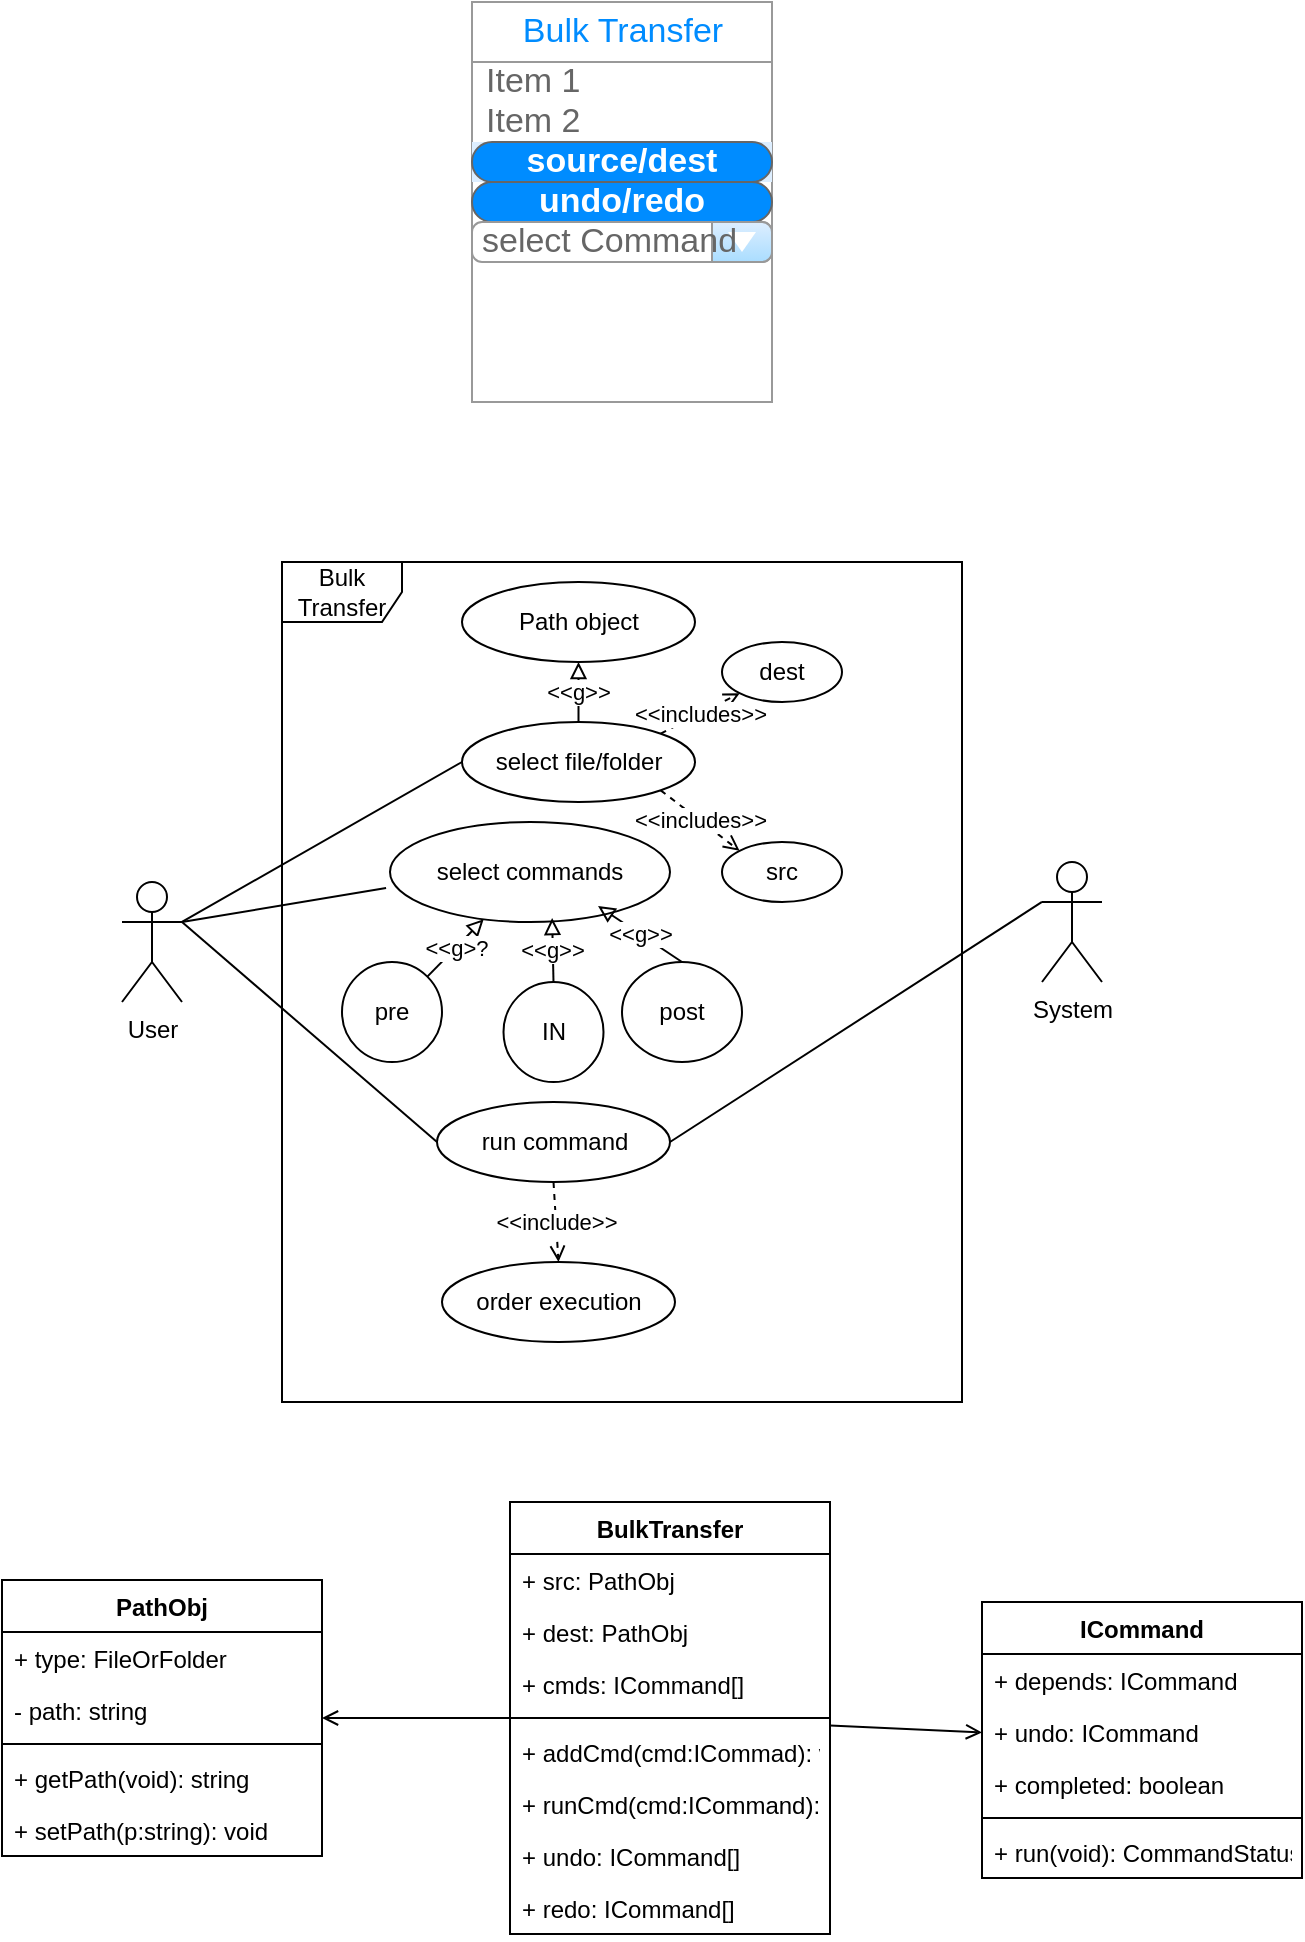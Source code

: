 <mxfile version="13.4.5" type="device"><diagram id="7j7C17ZgfqudAgx4nx6y" name="Page-1"><mxGraphModel dx="1086" dy="1975" grid="1" gridSize="10" guides="1" tooltips="1" connect="1" arrows="1" fold="1" page="1" pageScale="1" pageWidth="827" pageHeight="1169" math="0" shadow="0"><root><mxCell id="0"/><mxCell id="1" parent="0"/><mxCell id="83aOBil-A6SWheN3qmVX-1" value="Bulk Transfer" style="shape=umlFrame;whiteSpace=wrap;html=1;" parent="1" vertex="1"><mxGeometry x="220" y="180" width="340" height="420" as="geometry"/></mxCell><mxCell id="83aOBil-A6SWheN3qmVX-15" style="edgeStyle=none;rounded=0;orthogonalLoop=1;jettySize=auto;html=1;exitX=1;exitY=0.333;exitDx=0;exitDy=0;exitPerimeter=0;entryX=0;entryY=0.5;entryDx=0;entryDy=0;endArrow=none;endFill=0;" parent="1" source="83aOBil-A6SWheN3qmVX-2" target="83aOBil-A6SWheN3qmVX-10" edge="1"><mxGeometry relative="1" as="geometry"/></mxCell><mxCell id="83aOBil-A6SWheN3qmVX-2" value="User" style="shape=umlActor;verticalLabelPosition=bottom;verticalAlign=top;html=1;" parent="1" vertex="1"><mxGeometry x="140" y="340" width="30" height="60" as="geometry"/></mxCell><mxCell id="83aOBil-A6SWheN3qmVX-3" value="System" style="shape=umlActor;verticalLabelPosition=bottom;verticalAlign=top;html=1;" parent="1" vertex="1"><mxGeometry x="600" y="330" width="30" height="60" as="geometry"/></mxCell><mxCell id="83aOBil-A6SWheN3qmVX-5" value="Path object" style="ellipse;whiteSpace=wrap;html=1;" parent="1" vertex="1"><mxGeometry x="310" y="190" width="116.5" height="40" as="geometry"/></mxCell><mxCell id="83aOBil-A6SWheN3qmVX-6" value="select commands" style="ellipse;whiteSpace=wrap;html=1;" parent="1" vertex="1"><mxGeometry x="274" y="310" width="140" height="50" as="geometry"/></mxCell><mxCell id="83aOBil-A6SWheN3qmVX-13" value="&amp;lt;&amp;lt;g&amp;gt;&amp;gt;" style="edgeStyle=none;rounded=0;orthogonalLoop=1;jettySize=auto;html=1;exitX=0.5;exitY=0;exitDx=0;exitDy=0;entryX=0.743;entryY=0.84;entryDx=0;entryDy=0;entryPerimeter=0;endArrow=block;endFill=0;" parent="1" source="83aOBil-A6SWheN3qmVX-7" target="83aOBil-A6SWheN3qmVX-6" edge="1"><mxGeometry relative="1" as="geometry"/></mxCell><mxCell id="83aOBil-A6SWheN3qmVX-7" value="post" style="ellipse;whiteSpace=wrap;html=1;" parent="1" vertex="1"><mxGeometry x="390" y="380" width="60" height="50" as="geometry"/></mxCell><mxCell id="83aOBil-A6SWheN3qmVX-11" value="&amp;lt;&amp;lt;g&amp;gt;?" style="rounded=0;orthogonalLoop=1;jettySize=auto;html=1;exitX=1;exitY=0;exitDx=0;exitDy=0;endArrow=block;endFill=0;" parent="1" source="83aOBil-A6SWheN3qmVX-8" target="83aOBil-A6SWheN3qmVX-6" edge="1"><mxGeometry relative="1" as="geometry"/></mxCell><mxCell id="83aOBil-A6SWheN3qmVX-8" value="pre" style="ellipse;whiteSpace=wrap;html=1;" parent="1" vertex="1"><mxGeometry x="250" y="380" width="50" height="50" as="geometry"/></mxCell><mxCell id="83aOBil-A6SWheN3qmVX-12" value="&amp;lt;&amp;lt;g&amp;gt;&amp;gt;" style="edgeStyle=none;rounded=0;orthogonalLoop=1;jettySize=auto;html=1;exitX=0.5;exitY=0;exitDx=0;exitDy=0;entryX=0.579;entryY=0.96;entryDx=0;entryDy=0;entryPerimeter=0;endArrow=block;endFill=0;" parent="1" source="83aOBil-A6SWheN3qmVX-9" target="83aOBil-A6SWheN3qmVX-6" edge="1"><mxGeometry relative="1" as="geometry"/></mxCell><mxCell id="83aOBil-A6SWheN3qmVX-9" value="IN" style="ellipse;whiteSpace=wrap;html=1;" parent="1" vertex="1"><mxGeometry x="330.75" y="390" width="50" height="50" as="geometry"/></mxCell><mxCell id="83aOBil-A6SWheN3qmVX-14" value="&amp;lt;&amp;lt;g&amp;gt;&amp;gt;" style="edgeStyle=none;rounded=0;orthogonalLoop=1;jettySize=auto;html=1;exitX=0.5;exitY=0;exitDx=0;exitDy=0;endArrow=block;endFill=0;" parent="1" source="83aOBil-A6SWheN3qmVX-10" target="83aOBil-A6SWheN3qmVX-5" edge="1"><mxGeometry relative="1" as="geometry"><mxPoint x="368" y="240" as="targetPoint"/></mxGeometry></mxCell><mxCell id="83aOBil-A6SWheN3qmVX-26" value="&amp;lt;&amp;lt;includes&amp;gt;&amp;gt;" style="edgeStyle=none;rounded=0;orthogonalLoop=1;jettySize=auto;html=1;dashed=1;endArrow=open;endFill=0;exitX=1;exitY=0;exitDx=0;exitDy=0;" parent="1" source="83aOBil-A6SWheN3qmVX-10" target="83aOBil-A6SWheN3qmVX-24" edge="1"><mxGeometry relative="1" as="geometry"/></mxCell><mxCell id="83aOBil-A6SWheN3qmVX-27" value="&amp;lt;&amp;lt;includes&amp;gt;&amp;gt;" style="edgeStyle=none;rounded=0;orthogonalLoop=1;jettySize=auto;html=1;exitX=1;exitY=1;exitDx=0;exitDy=0;entryX=0;entryY=0;entryDx=0;entryDy=0;dashed=1;endArrow=open;endFill=0;" parent="1" source="83aOBil-A6SWheN3qmVX-10" target="83aOBil-A6SWheN3qmVX-25" edge="1"><mxGeometry relative="1" as="geometry"/></mxCell><mxCell id="83aOBil-A6SWheN3qmVX-10" value="select file/folder" style="ellipse;whiteSpace=wrap;html=1;" parent="1" vertex="1"><mxGeometry x="310" y="260" width="116.5" height="40" as="geometry"/></mxCell><mxCell id="83aOBil-A6SWheN3qmVX-17" style="edgeStyle=none;rounded=0;orthogonalLoop=1;jettySize=auto;html=1;exitX=0;exitY=0.5;exitDx=0;exitDy=0;endArrow=none;endFill=0;" parent="1" source="83aOBil-A6SWheN3qmVX-16" edge="1"><mxGeometry relative="1" as="geometry"><mxPoint x="170" y="360" as="targetPoint"/></mxGeometry></mxCell><mxCell id="83aOBil-A6SWheN3qmVX-18" style="edgeStyle=none;rounded=0;orthogonalLoop=1;jettySize=auto;html=1;exitX=1;exitY=0.5;exitDx=0;exitDy=0;entryX=0;entryY=0.333;entryDx=0;entryDy=0;entryPerimeter=0;endArrow=none;endFill=0;" parent="1" source="83aOBil-A6SWheN3qmVX-16" target="83aOBil-A6SWheN3qmVX-3" edge="1"><mxGeometry relative="1" as="geometry"/></mxCell><mxCell id="83aOBil-A6SWheN3qmVX-21" value="&amp;lt;&amp;lt;include&amp;gt;&amp;gt;" style="edgeStyle=none;rounded=0;orthogonalLoop=1;jettySize=auto;html=1;exitX=0.5;exitY=1;exitDx=0;exitDy=0;entryX=0.5;entryY=0;entryDx=0;entryDy=0;endArrow=open;endFill=0;dashed=1;" parent="1" source="83aOBil-A6SWheN3qmVX-16" target="83aOBil-A6SWheN3qmVX-20" edge="1"><mxGeometry relative="1" as="geometry"/></mxCell><mxCell id="83aOBil-A6SWheN3qmVX-16" value="run command" style="ellipse;whiteSpace=wrap;html=1;" parent="1" vertex="1"><mxGeometry x="297.5" y="450" width="116.5" height="40" as="geometry"/></mxCell><mxCell id="83aOBil-A6SWheN3qmVX-20" value="order execution" style="ellipse;whiteSpace=wrap;html=1;" parent="1" vertex="1"><mxGeometry x="300" y="530" width="116.5" height="40" as="geometry"/></mxCell><mxCell id="83aOBil-A6SWheN3qmVX-22" style="edgeStyle=none;rounded=0;orthogonalLoop=1;jettySize=auto;html=1;entryX=-0.014;entryY=0.66;entryDx=0;entryDy=0;endArrow=none;endFill=0;entryPerimeter=0;" parent="1" target="83aOBil-A6SWheN3qmVX-6" edge="1"><mxGeometry relative="1" as="geometry"><mxPoint x="170" y="360" as="sourcePoint"/><mxPoint x="320" y="290" as="targetPoint"/></mxGeometry></mxCell><mxCell id="83aOBil-A6SWheN3qmVX-23" value="NOUNS&#10;1. Path/file/filder/src/dest&#10;2. Cmmand&#10;3. BulkTransfer&#10;VERBS&#10;1. PathSelection&#10;2. Execute" style="text;align=left;fontStyle=1;verticalAlign=middle;spacingLeft=3;spacingRight=3;strokeColor=none;rotatable=0;points=[[0,0.5],[1,0.5]];portConstraint=eastwest;noLabel=1;fontColor=none;" parent="1" vertex="1"><mxGeometry x="620" y="490" width="80" height="26" as="geometry"/></mxCell><mxCell id="83aOBil-A6SWheN3qmVX-24" value="dest" style="ellipse;whiteSpace=wrap;html=1;" parent="1" vertex="1"><mxGeometry x="440" y="220" width="60" height="30" as="geometry"/></mxCell><mxCell id="83aOBil-A6SWheN3qmVX-25" value="src" style="ellipse;whiteSpace=wrap;html=1;" parent="1" vertex="1"><mxGeometry x="440" y="320" width="60" height="30" as="geometry"/></mxCell><mxCell id="83aOBil-A6SWheN3qmVX-34" value="" style="edgeStyle=none;rounded=0;orthogonalLoop=1;jettySize=auto;html=1;endArrow=open;endFill=0;" parent="1" source="83aOBil-A6SWheN3qmVX-28" target="2" edge="1"><mxGeometry relative="1" as="geometry"/></mxCell><mxCell id="83aOBil-A6SWheN3qmVX-41" value="" style="edgeStyle=none;rounded=0;orthogonalLoop=1;jettySize=auto;html=1;endArrow=open;endFill=0;" parent="1" source="83aOBil-A6SWheN3qmVX-28" target="83aOBil-A6SWheN3qmVX-35" edge="1"><mxGeometry relative="1" as="geometry"/></mxCell><mxCell id="83aOBil-A6SWheN3qmVX-28" value="BulkTransfer" style="swimlane;fontStyle=1;align=center;verticalAlign=top;childLayout=stackLayout;horizontal=1;startSize=26;horizontalStack=0;resizeParent=1;resizeParentMax=0;resizeLast=0;collapsible=1;marginBottom=0;" parent="1" vertex="1"><mxGeometry x="334" y="650" width="160" height="216" as="geometry"/></mxCell><mxCell id="83aOBil-A6SWheN3qmVX-29" value="+ src: PathObj" style="text;strokeColor=none;fillColor=none;align=left;verticalAlign=top;spacingLeft=4;spacingRight=4;overflow=hidden;rotatable=0;points=[[0,0.5],[1,0.5]];portConstraint=eastwest;" parent="83aOBil-A6SWheN3qmVX-28" vertex="1"><mxGeometry y="26" width="160" height="26" as="geometry"/></mxCell><mxCell id="83aOBil-A6SWheN3qmVX-32" value="+ dest: PathObj" style="text;strokeColor=none;fillColor=none;align=left;verticalAlign=top;spacingLeft=4;spacingRight=4;overflow=hidden;rotatable=0;points=[[0,0.5],[1,0.5]];portConstraint=eastwest;" parent="83aOBil-A6SWheN3qmVX-28" vertex="1"><mxGeometry y="52" width="160" height="26" as="geometry"/></mxCell><mxCell id="83aOBil-A6SWheN3qmVX-42" value="+ cmds: ICommand[]" style="text;strokeColor=none;fillColor=none;align=left;verticalAlign=top;spacingLeft=4;spacingRight=4;overflow=hidden;rotatable=0;points=[[0,0.5],[1,0.5]];portConstraint=eastwest;" parent="83aOBil-A6SWheN3qmVX-28" vertex="1"><mxGeometry y="78" width="160" height="26" as="geometry"/></mxCell><mxCell id="83aOBil-A6SWheN3qmVX-30" value="" style="line;strokeWidth=1;fillColor=none;align=left;verticalAlign=middle;spacingTop=-1;spacingLeft=3;spacingRight=3;rotatable=0;labelPosition=right;points=[];portConstraint=eastwest;" parent="83aOBil-A6SWheN3qmVX-28" vertex="1"><mxGeometry y="104" width="160" height="8" as="geometry"/></mxCell><mxCell id="83aOBil-A6SWheN3qmVX-31" value="+ addCmd(cmd:ICommad): void" style="text;strokeColor=none;fillColor=none;align=left;verticalAlign=top;spacingLeft=4;spacingRight=4;overflow=hidden;rotatable=0;points=[[0,0.5],[1,0.5]];portConstraint=eastwest;" parent="83aOBil-A6SWheN3qmVX-28" vertex="1"><mxGeometry y="112" width="160" height="26" as="geometry"/></mxCell><mxCell id="83aOBil-A6SWheN3qmVX-33" value="+ runCmd(cmd:ICommand): void" style="text;strokeColor=none;fillColor=none;align=left;verticalAlign=top;spacingLeft=4;spacingRight=4;overflow=hidden;rotatable=0;points=[[0,0.5],[1,0.5]];portConstraint=eastwest;" parent="83aOBil-A6SWheN3qmVX-28" vertex="1"><mxGeometry y="138" width="160" height="26" as="geometry"/></mxCell><mxCell id="83aOBil-A6SWheN3qmVX-43" value="+ undo: ICommand[]" style="text;strokeColor=none;fillColor=none;align=left;verticalAlign=top;spacingLeft=4;spacingRight=4;overflow=hidden;rotatable=0;points=[[0,0.5],[1,0.5]];portConstraint=eastwest;" parent="83aOBil-A6SWheN3qmVX-28" vertex="1"><mxGeometry y="164" width="160" height="26" as="geometry"/></mxCell><mxCell id="83aOBil-A6SWheN3qmVX-44" value="+ redo: ICommand[]" style="text;strokeColor=none;fillColor=none;align=left;verticalAlign=top;spacingLeft=4;spacingRight=4;overflow=hidden;rotatable=0;points=[[0,0.5],[1,0.5]];portConstraint=eastwest;" parent="83aOBil-A6SWheN3qmVX-28" vertex="1"><mxGeometry y="190" width="160" height="26" as="geometry"/></mxCell><mxCell id="83aOBil-A6SWheN3qmVX-35" value="ICommand" style="swimlane;fontStyle=1;align=center;verticalAlign=top;childLayout=stackLayout;horizontal=1;startSize=26;horizontalStack=0;resizeParent=1;resizeParentMax=0;resizeLast=0;collapsible=1;marginBottom=0;" parent="1" vertex="1"><mxGeometry x="570" y="700" width="160" height="138" as="geometry"/></mxCell><mxCell id="83aOBil-A6SWheN3qmVX-36" value="+ depends: ICommand" style="text;strokeColor=none;fillColor=none;align=left;verticalAlign=top;spacingLeft=4;spacingRight=4;overflow=hidden;rotatable=0;points=[[0,0.5],[1,0.5]];portConstraint=eastwest;" parent="83aOBil-A6SWheN3qmVX-35" vertex="1"><mxGeometry y="26" width="160" height="26" as="geometry"/></mxCell><mxCell id="-zun08MUe9ucTJosyqCT-7" value="+ undo: ICommand" style="text;strokeColor=none;fillColor=none;align=left;verticalAlign=top;spacingLeft=4;spacingRight=4;overflow=hidden;rotatable=0;points=[[0,0.5],[1,0.5]];portConstraint=eastwest;" vertex="1" parent="83aOBil-A6SWheN3qmVX-35"><mxGeometry y="52" width="160" height="26" as="geometry"/></mxCell><mxCell id="83aOBil-A6SWheN3qmVX-37" value="+ completed: boolean" style="text;strokeColor=none;fillColor=none;align=left;verticalAlign=top;spacingLeft=4;spacingRight=4;overflow=hidden;rotatable=0;points=[[0,0.5],[1,0.5]];portConstraint=eastwest;" parent="83aOBil-A6SWheN3qmVX-35" vertex="1"><mxGeometry y="78" width="160" height="26" as="geometry"/></mxCell><mxCell id="83aOBil-A6SWheN3qmVX-38" value="" style="line;strokeWidth=1;fillColor=none;align=left;verticalAlign=middle;spacingTop=-1;spacingLeft=3;spacingRight=3;rotatable=0;labelPosition=right;points=[];portConstraint=eastwest;" parent="83aOBil-A6SWheN3qmVX-35" vertex="1"><mxGeometry y="104" width="160" height="8" as="geometry"/></mxCell><mxCell id="83aOBil-A6SWheN3qmVX-39" value="+ run(void): CommandStatus" style="text;strokeColor=none;fillColor=none;align=left;verticalAlign=top;spacingLeft=4;spacingRight=4;overflow=hidden;rotatable=0;points=[[0,0.5],[1,0.5]];portConstraint=eastwest;" parent="83aOBil-A6SWheN3qmVX-35" vertex="1"><mxGeometry y="112" width="160" height="26" as="geometry"/></mxCell><mxCell id="2" value="PathObj" style="swimlane;fontStyle=1;align=center;verticalAlign=top;childLayout=stackLayout;horizontal=1;startSize=26;horizontalStack=0;resizeParent=1;resizeParentMax=0;resizeLast=0;collapsible=1;marginBottom=0;" parent="1" vertex="1"><mxGeometry x="80" y="689" width="160" height="138" as="geometry"/></mxCell><mxCell id="3" value="+ type: FileOrFolder" style="text;strokeColor=none;fillColor=none;align=left;verticalAlign=top;spacingLeft=4;spacingRight=4;overflow=hidden;rotatable=0;points=[[0,0.5],[1,0.5]];portConstraint=eastwest;" parent="2" vertex="1"><mxGeometry y="26" width="160" height="26" as="geometry"/></mxCell><mxCell id="4" value="- path: string" style="text;strokeColor=none;fillColor=none;align=left;verticalAlign=top;spacingLeft=4;spacingRight=4;overflow=hidden;rotatable=0;points=[[0,0.5],[1,0.5]];portConstraint=eastwest;" parent="2" vertex="1"><mxGeometry y="52" width="160" height="26" as="geometry"/></mxCell><mxCell id="5" value="" style="line;strokeWidth=1;fillColor=none;align=left;verticalAlign=middle;spacingTop=-1;spacingLeft=3;spacingRight=3;rotatable=0;labelPosition=right;points=[];portConstraint=eastwest;" parent="2" vertex="1"><mxGeometry y="78" width="160" height="8" as="geometry"/></mxCell><mxCell id="6" value="+ getPath(void): string" style="text;strokeColor=none;fillColor=none;align=left;verticalAlign=top;spacingLeft=4;spacingRight=4;overflow=hidden;rotatable=0;points=[[0,0.5],[1,0.5]];portConstraint=eastwest;" parent="2" vertex="1"><mxGeometry y="86" width="160" height="26" as="geometry"/></mxCell><mxCell id="7" value="+ setPath(p:string): void" style="text;strokeColor=none;fillColor=none;align=left;verticalAlign=top;spacingLeft=4;spacingRight=4;overflow=hidden;rotatable=0;points=[[0,0.5],[1,0.5]];portConstraint=eastwest;" parent="2" vertex="1"><mxGeometry y="112" width="160" height="26" as="geometry"/></mxCell><mxCell id="mma8cmUHXQnVKcR6Xtji-7" value="" style="strokeWidth=1;shadow=0;dashed=0;align=center;html=1;shape=mxgraph.mockup.forms.rrect;rSize=0;strokeColor=#999999;fillColor=#ffffff;" parent="1" vertex="1"><mxGeometry x="315" y="-100" width="150" height="200" as="geometry"/></mxCell><mxCell id="mma8cmUHXQnVKcR6Xtji-8" value="Bulk Transfer" style="strokeWidth=1;shadow=0;dashed=0;align=center;html=1;shape=mxgraph.mockup.forms.rrect;rSize=0;strokeColor=#999999;fontColor=#008cff;fontSize=17;fillColor=#ffffff;resizeWidth=1;" parent="mma8cmUHXQnVKcR6Xtji-7" vertex="1"><mxGeometry width="150" height="30" relative="1" as="geometry"/></mxCell><mxCell id="mma8cmUHXQnVKcR6Xtji-9" value="Item 1" style="strokeWidth=1;shadow=0;dashed=0;align=center;html=1;shape=mxgraph.mockup.forms.anchor;fontSize=17;fontColor=#666666;align=left;spacingLeft=5;resizeWidth=1;" parent="mma8cmUHXQnVKcR6Xtji-7" vertex="1"><mxGeometry width="150" height="20" relative="1" as="geometry"><mxPoint y="30" as="offset"/></mxGeometry></mxCell><mxCell id="mma8cmUHXQnVKcR6Xtji-10" value="Item 2" style="strokeWidth=1;shadow=0;dashed=0;align=center;html=1;shape=mxgraph.mockup.forms.anchor;fontSize=17;fontColor=#666666;align=left;spacingLeft=5;resizeWidth=1;" parent="mma8cmUHXQnVKcR6Xtji-7" vertex="1"><mxGeometry width="150" height="20" relative="1" as="geometry"><mxPoint y="50" as="offset"/></mxGeometry></mxCell><mxCell id="mma8cmUHXQnVKcR6Xtji-11" value="Item 3" style="strokeWidth=1;shadow=0;dashed=0;align=center;html=1;shape=mxgraph.mockup.forms.rrect;rSize=0;fontSize=17;fontColor=#666666;align=left;spacingLeft=5;fillColor=#ddeeff;strokeColor=none;resizeWidth=1;" parent="mma8cmUHXQnVKcR6Xtji-7" vertex="1"><mxGeometry width="150" height="20" relative="1" as="geometry"><mxPoint y="70" as="offset"/></mxGeometry></mxCell><mxCell id="mma8cmUHXQnVKcR6Xtji-12" value="Item 4" style="strokeWidth=1;shadow=0;dashed=0;align=center;html=1;shape=mxgraph.mockup.forms.anchor;fontSize=17;fontColor=#666666;align=left;spacingLeft=5;resizeWidth=1;" parent="mma8cmUHXQnVKcR6Xtji-7" vertex="1"><mxGeometry width="150" height="20" relative="1" as="geometry"><mxPoint y="90" as="offset"/></mxGeometry></mxCell><mxCell id="mma8cmUHXQnVKcR6Xtji-13" value="source/dest" style="strokeWidth=1;shadow=0;dashed=0;align=center;html=1;shape=mxgraph.mockup.buttons.button;strokeColor=#666666;fontColor=#ffffff;mainText=;buttonStyle=round;fontSize=17;fontStyle=1;fillColor=#008cff;whiteSpace=wrap;" parent="mma8cmUHXQnVKcR6Xtji-7" vertex="1"><mxGeometry y="70" width="150" height="20" as="geometry"/></mxCell><mxCell id="mma8cmUHXQnVKcR6Xtji-14" value="undo/redo" style="strokeWidth=1;shadow=0;dashed=0;align=center;html=1;shape=mxgraph.mockup.buttons.button;strokeColor=#666666;fontColor=#ffffff;mainText=;buttonStyle=round;fontSize=17;fontStyle=1;fillColor=#008cff;whiteSpace=wrap;" parent="mma8cmUHXQnVKcR6Xtji-7" vertex="1"><mxGeometry y="90" width="150" height="20" as="geometry"/></mxCell><mxCell id="mma8cmUHXQnVKcR6Xtji-16" value="select Command" style="strokeWidth=1;shadow=0;dashed=0;align=center;html=1;shape=mxgraph.mockup.forms.comboBox;strokeColor=#999999;fillColor=#ddeeff;align=left;fillColor2=#aaddff;mainText=;fontColor=#666666;fontSize=17;spacingLeft=3;" parent="mma8cmUHXQnVKcR6Xtji-7" vertex="1"><mxGeometry y="110" width="150" height="20" as="geometry"/></mxCell></root></mxGraphModel></diagram></mxfile>